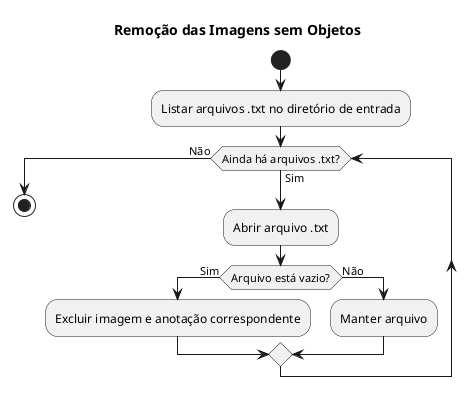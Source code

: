 @startuml
title Remoção das Imagens sem Objetos

start

:Listar arquivos .txt no diretório de entrada;

while (Ainda há arquivos .txt?) is (Sim)
  :Abrir arquivo .txt;

  if (Arquivo está vazio?) then (Sim)
    :Excluir imagem e anotação correspondente;
  else (Não)
    :Manter arquivo;
  endif
endwhile (Não)

stop
@enduml